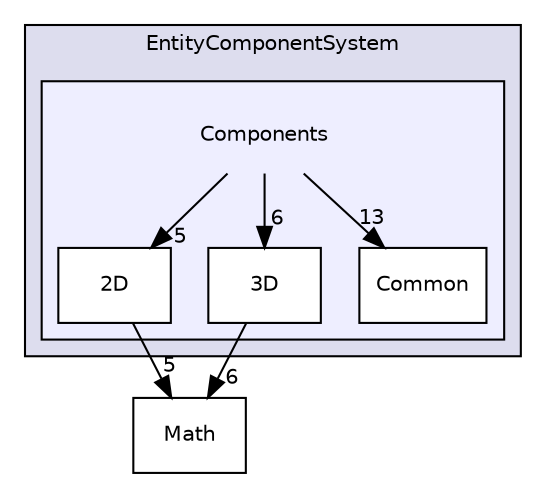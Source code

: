 digraph "Flakkari/Engine/EntityComponentSystem/Components" {
  compound=true
  node [ fontsize="10", fontname="Helvetica"];
  edge [ labelfontsize="10", labelfontname="Helvetica"];
  subgraph clusterdir_a60a0a50912261337a6df9770eafa8d1 {
    graph [ bgcolor="#ddddee", pencolor="black", label="EntityComponentSystem" fontname="Helvetica", fontsize="10", URL="dir_a60a0a50912261337a6df9770eafa8d1.html"]
  subgraph clusterdir_6b151d91432e5e3a835f5b0d29761f9f {
    graph [ bgcolor="#eeeeff", pencolor="black", label="" URL="dir_6b151d91432e5e3a835f5b0d29761f9f.html"];
    dir_6b151d91432e5e3a835f5b0d29761f9f [shape=plaintext label="Components"];
  dir_86261fce5fe115366b5bef7c76c3a9a4 [shape=box label="2D" fillcolor="white" style="filled" URL="dir_86261fce5fe115366b5bef7c76c3a9a4.html"];
  dir_ebae5623dc91eaf1783182fe2183bf04 [shape=box label="3D" fillcolor="white" style="filled" URL="dir_ebae5623dc91eaf1783182fe2183bf04.html"];
  dir_aaa58dc6b360614d27e0acb7167682cd [shape=box label="Common" fillcolor="white" style="filled" URL="dir_aaa58dc6b360614d27e0acb7167682cd.html"];
  }
  }
  dir_91bfd317f0d822e02c021ee39d31f634 [shape=box label="Math" URL="dir_91bfd317f0d822e02c021ee39d31f634.html"];
  dir_ebae5623dc91eaf1783182fe2183bf04->dir_91bfd317f0d822e02c021ee39d31f634 [headlabel="6", labeldistance=1.5 headhref="dir_000006_000009.html"];
  dir_6b151d91432e5e3a835f5b0d29761f9f->dir_86261fce5fe115366b5bef7c76c3a9a4 [headlabel="5", labeldistance=1.5 headhref="dir_000004_000005.html"];
  dir_6b151d91432e5e3a835f5b0d29761f9f->dir_aaa58dc6b360614d27e0acb7167682cd [headlabel="13", labeldistance=1.5 headhref="dir_000004_000007.html"];
  dir_6b151d91432e5e3a835f5b0d29761f9f->dir_ebae5623dc91eaf1783182fe2183bf04 [headlabel="6", labeldistance=1.5 headhref="dir_000004_000006.html"];
  dir_86261fce5fe115366b5bef7c76c3a9a4->dir_91bfd317f0d822e02c021ee39d31f634 [headlabel="5", labeldistance=1.5 headhref="dir_000005_000009.html"];
}
